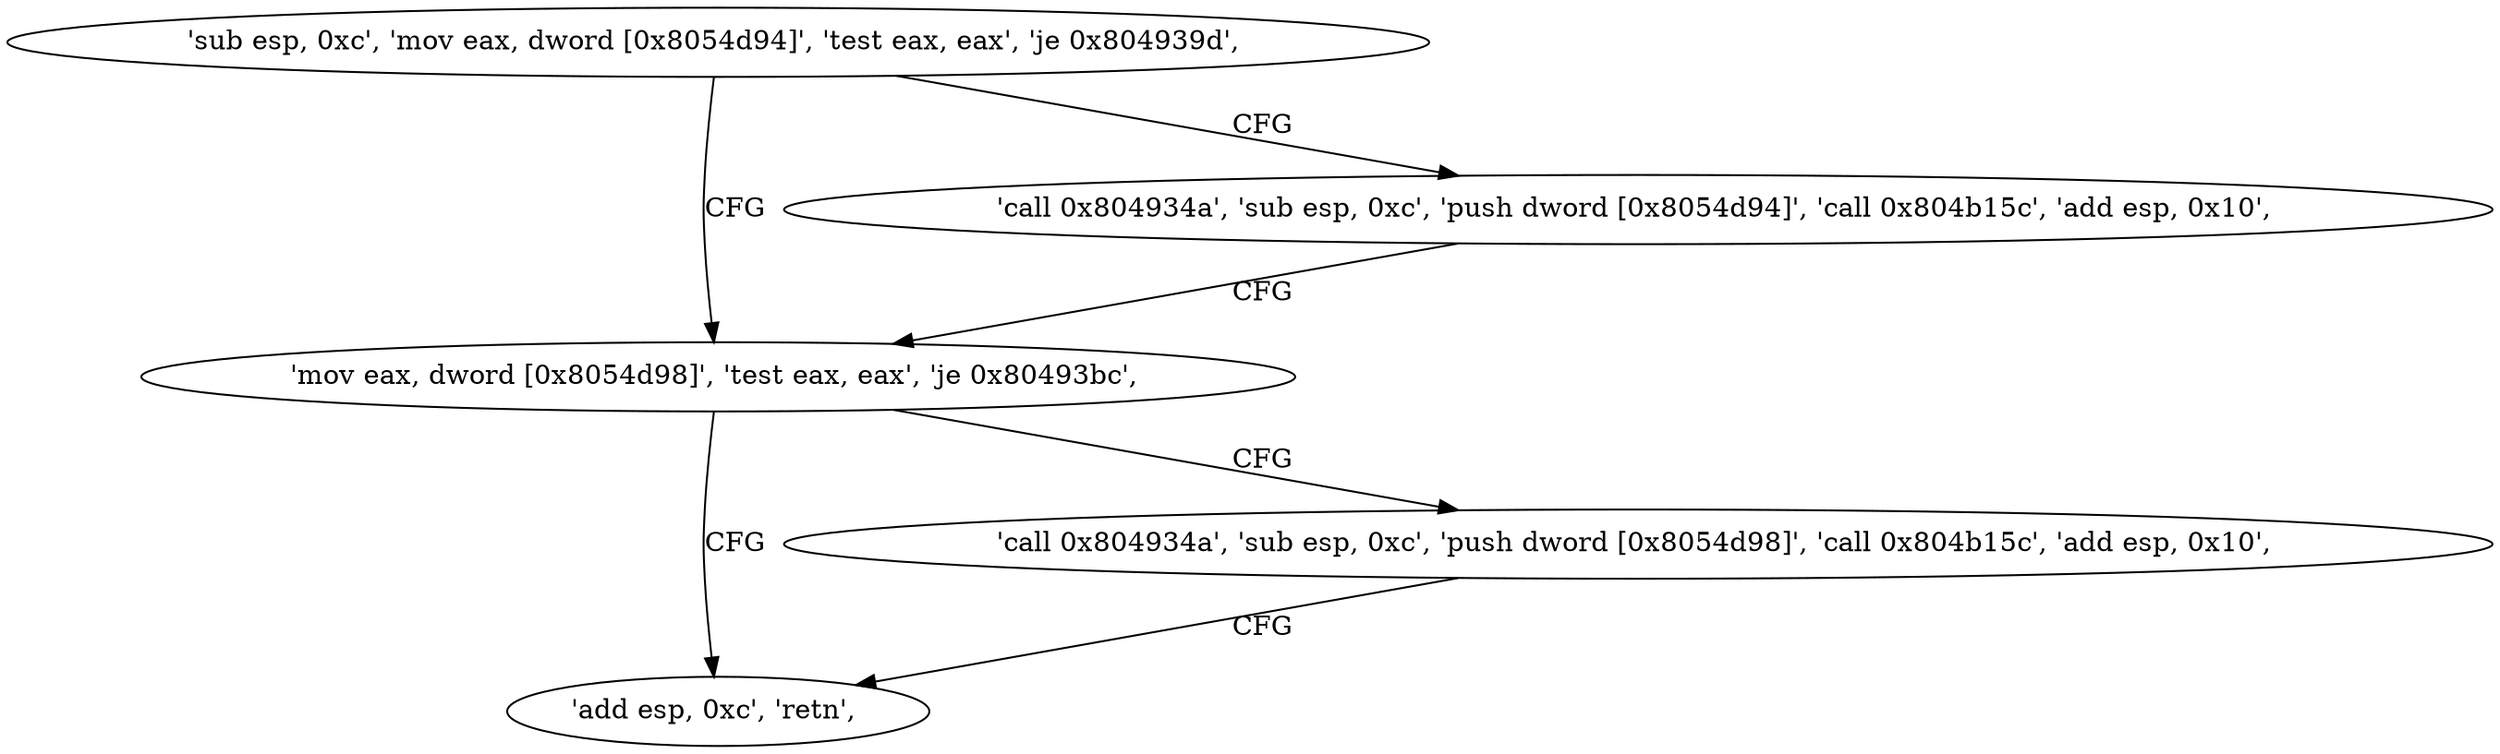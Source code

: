 digraph "func" {
"134517627" [label = "'sub esp, 0xc', 'mov eax, dword [0x8054d94]', 'test eax, eax', 'je 0x804939d', " ]
"134517661" [label = "'mov eax, dword [0x8054d98]', 'test eax, eax', 'je 0x80493bc', " ]
"134517639" [label = "'call 0x804934a', 'sub esp, 0xc', 'push dword [0x8054d94]', 'call 0x804b15c', 'add esp, 0x10', " ]
"134517692" [label = "'add esp, 0xc', 'retn', " ]
"134517670" [label = "'call 0x804934a', 'sub esp, 0xc', 'push dword [0x8054d98]', 'call 0x804b15c', 'add esp, 0x10', " ]
"134517627" -> "134517661" [ label = "CFG" ]
"134517627" -> "134517639" [ label = "CFG" ]
"134517661" -> "134517692" [ label = "CFG" ]
"134517661" -> "134517670" [ label = "CFG" ]
"134517639" -> "134517661" [ label = "CFG" ]
"134517670" -> "134517692" [ label = "CFG" ]
}
